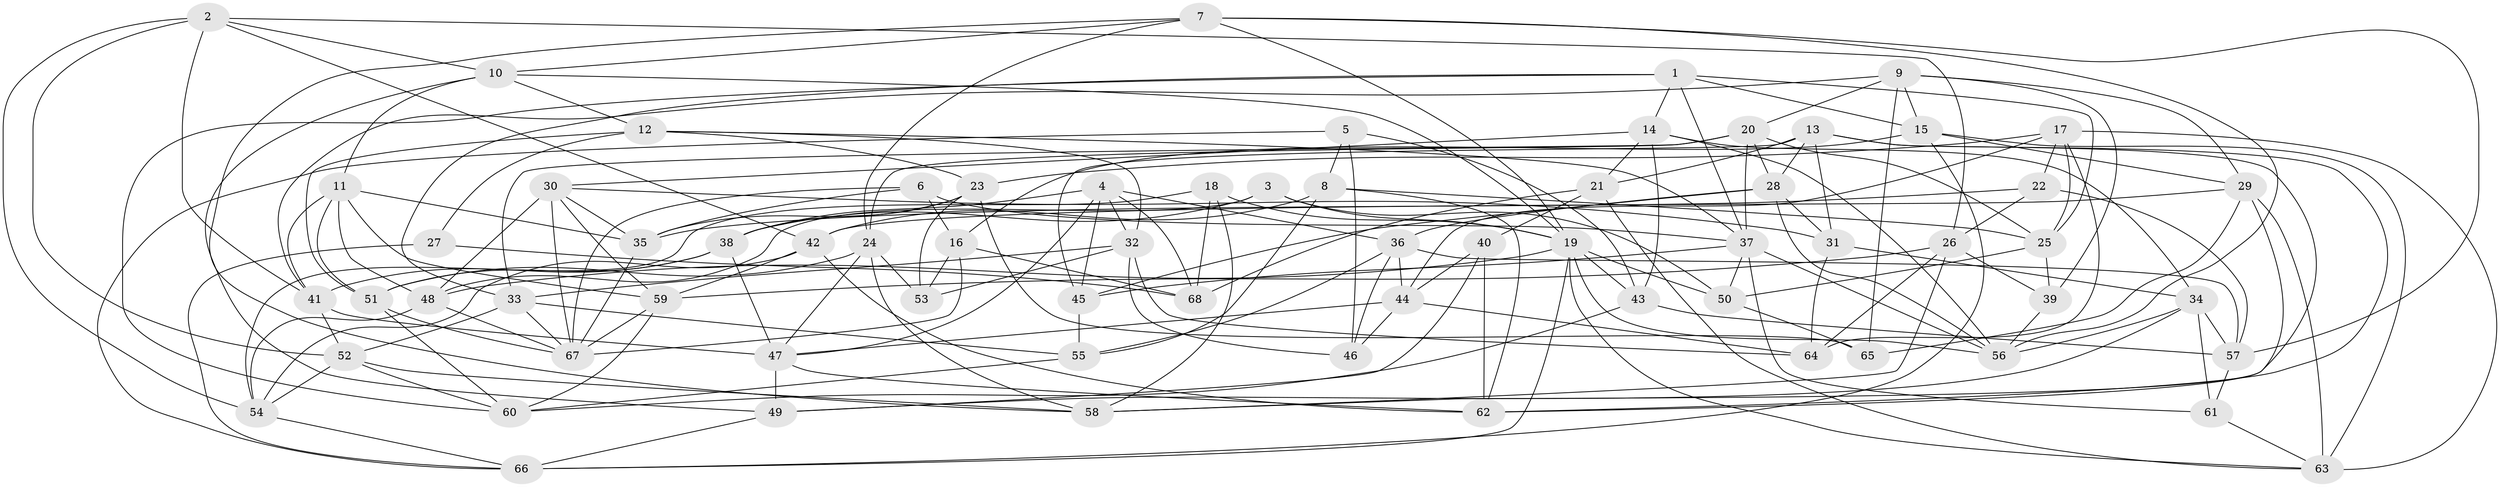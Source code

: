 // original degree distribution, {4: 1.0}
// Generated by graph-tools (version 1.1) at 2025/03/03/09/25 03:03:05]
// undirected, 68 vertices, 191 edges
graph export_dot {
graph [start="1"]
  node [color=gray90,style=filled];
  1;
  2;
  3;
  4;
  5;
  6;
  7;
  8;
  9;
  10;
  11;
  12;
  13;
  14;
  15;
  16;
  17;
  18;
  19;
  20;
  21;
  22;
  23;
  24;
  25;
  26;
  27;
  28;
  29;
  30;
  31;
  32;
  33;
  34;
  35;
  36;
  37;
  38;
  39;
  40;
  41;
  42;
  43;
  44;
  45;
  46;
  47;
  48;
  49;
  50;
  51;
  52;
  53;
  54;
  55;
  56;
  57;
  58;
  59;
  60;
  61;
  62;
  63;
  64;
  65;
  66;
  67;
  68;
  1 -- 14 [weight=1.0];
  1 -- 15 [weight=1.0];
  1 -- 25 [weight=1.0];
  1 -- 33 [weight=1.0];
  1 -- 37 [weight=1.0];
  1 -- 60 [weight=1.0];
  2 -- 10 [weight=1.0];
  2 -- 26 [weight=1.0];
  2 -- 41 [weight=1.0];
  2 -- 42 [weight=1.0];
  2 -- 52 [weight=1.0];
  2 -- 54 [weight=1.0];
  3 -- 19 [weight=1.0];
  3 -- 38 [weight=1.0];
  3 -- 48 [weight=1.0];
  3 -- 50 [weight=1.0];
  4 -- 32 [weight=1.0];
  4 -- 36 [weight=1.0];
  4 -- 38 [weight=1.0];
  4 -- 45 [weight=1.0];
  4 -- 47 [weight=1.0];
  4 -- 68 [weight=1.0];
  5 -- 8 [weight=2.0];
  5 -- 43 [weight=2.0];
  5 -- 46 [weight=1.0];
  5 -- 66 [weight=1.0];
  6 -- 16 [weight=1.0];
  6 -- 35 [weight=1.0];
  6 -- 37 [weight=1.0];
  6 -- 67 [weight=1.0];
  7 -- 10 [weight=1.0];
  7 -- 19 [weight=1.0];
  7 -- 24 [weight=1.0];
  7 -- 56 [weight=1.0];
  7 -- 57 [weight=1.0];
  7 -- 58 [weight=1.0];
  8 -- 25 [weight=1.0];
  8 -- 42 [weight=1.0];
  8 -- 55 [weight=1.0];
  8 -- 62 [weight=1.0];
  9 -- 15 [weight=1.0];
  9 -- 20 [weight=1.0];
  9 -- 29 [weight=1.0];
  9 -- 39 [weight=1.0];
  9 -- 41 [weight=1.0];
  9 -- 65 [weight=1.0];
  10 -- 11 [weight=1.0];
  10 -- 12 [weight=1.0];
  10 -- 19 [weight=1.0];
  10 -- 49 [weight=1.0];
  11 -- 35 [weight=1.0];
  11 -- 41 [weight=1.0];
  11 -- 48 [weight=1.0];
  11 -- 51 [weight=1.0];
  11 -- 59 [weight=1.0];
  12 -- 23 [weight=1.0];
  12 -- 27 [weight=1.0];
  12 -- 32 [weight=1.0];
  12 -- 37 [weight=1.0];
  12 -- 51 [weight=1.0];
  13 -- 21 [weight=1.0];
  13 -- 28 [weight=1.0];
  13 -- 31 [weight=1.0];
  13 -- 45 [weight=1.0];
  13 -- 58 [weight=1.0];
  13 -- 62 [weight=1.0];
  14 -- 21 [weight=1.0];
  14 -- 30 [weight=1.0];
  14 -- 34 [weight=1.0];
  14 -- 43 [weight=1.0];
  14 -- 56 [weight=1.0];
  15 -- 16 [weight=1.0];
  15 -- 29 [weight=1.0];
  15 -- 63 [weight=1.0];
  15 -- 66 [weight=1.0];
  16 -- 53 [weight=1.0];
  16 -- 67 [weight=1.0];
  16 -- 68 [weight=2.0];
  17 -- 22 [weight=1.0];
  17 -- 23 [weight=1.0];
  17 -- 25 [weight=1.0];
  17 -- 44 [weight=1.0];
  17 -- 63 [weight=1.0];
  17 -- 64 [weight=1.0];
  18 -- 19 [weight=1.0];
  18 -- 54 [weight=1.0];
  18 -- 58 [weight=1.0];
  18 -- 68 [weight=1.0];
  19 -- 43 [weight=1.0];
  19 -- 48 [weight=1.0];
  19 -- 50 [weight=1.0];
  19 -- 56 [weight=1.0];
  19 -- 63 [weight=1.0];
  19 -- 66 [weight=1.0];
  20 -- 24 [weight=1.0];
  20 -- 25 [weight=1.0];
  20 -- 28 [weight=1.0];
  20 -- 33 [weight=1.0];
  20 -- 37 [weight=1.0];
  21 -- 40 [weight=1.0];
  21 -- 63 [weight=1.0];
  21 -- 68 [weight=2.0];
  22 -- 26 [weight=1.0];
  22 -- 35 [weight=1.0];
  22 -- 57 [weight=1.0];
  23 -- 35 [weight=1.0];
  23 -- 38 [weight=1.0];
  23 -- 53 [weight=1.0];
  23 -- 65 [weight=1.0];
  24 -- 47 [weight=1.0];
  24 -- 51 [weight=1.0];
  24 -- 53 [weight=1.0];
  24 -- 58 [weight=1.0];
  25 -- 39 [weight=1.0];
  25 -- 50 [weight=1.0];
  26 -- 39 [weight=1.0];
  26 -- 58 [weight=1.0];
  26 -- 59 [weight=1.0];
  26 -- 64 [weight=1.0];
  27 -- 66 [weight=1.0];
  27 -- 68 [weight=2.0];
  28 -- 31 [weight=1.0];
  28 -- 36 [weight=1.0];
  28 -- 45 [weight=1.0];
  28 -- 56 [weight=1.0];
  29 -- 42 [weight=1.0];
  29 -- 62 [weight=1.0];
  29 -- 63 [weight=1.0];
  29 -- 65 [weight=1.0];
  30 -- 31 [weight=1.0];
  30 -- 35 [weight=1.0];
  30 -- 48 [weight=1.0];
  30 -- 59 [weight=1.0];
  30 -- 67 [weight=1.0];
  31 -- 34 [weight=1.0];
  31 -- 64 [weight=2.0];
  32 -- 33 [weight=1.0];
  32 -- 46 [weight=1.0];
  32 -- 53 [weight=1.0];
  32 -- 64 [weight=1.0];
  33 -- 52 [weight=1.0];
  33 -- 55 [weight=1.0];
  33 -- 67 [weight=1.0];
  34 -- 49 [weight=1.0];
  34 -- 56 [weight=1.0];
  34 -- 57 [weight=1.0];
  34 -- 61 [weight=1.0];
  35 -- 67 [weight=1.0];
  36 -- 44 [weight=1.0];
  36 -- 46 [weight=1.0];
  36 -- 55 [weight=1.0];
  36 -- 57 [weight=1.0];
  37 -- 45 [weight=1.0];
  37 -- 50 [weight=2.0];
  37 -- 56 [weight=2.0];
  37 -- 61 [weight=1.0];
  38 -- 41 [weight=1.0];
  38 -- 47 [weight=1.0];
  38 -- 51 [weight=1.0];
  39 -- 56 [weight=1.0];
  40 -- 44 [weight=1.0];
  40 -- 49 [weight=1.0];
  40 -- 62 [weight=1.0];
  41 -- 47 [weight=1.0];
  41 -- 52 [weight=1.0];
  42 -- 54 [weight=1.0];
  42 -- 59 [weight=1.0];
  42 -- 62 [weight=1.0];
  43 -- 57 [weight=1.0];
  43 -- 60 [weight=1.0];
  44 -- 46 [weight=1.0];
  44 -- 47 [weight=1.0];
  44 -- 64 [weight=1.0];
  45 -- 55 [weight=2.0];
  47 -- 49 [weight=2.0];
  47 -- 62 [weight=1.0];
  48 -- 54 [weight=1.0];
  48 -- 67 [weight=1.0];
  49 -- 66 [weight=1.0];
  50 -- 65 [weight=1.0];
  51 -- 60 [weight=1.0];
  51 -- 67 [weight=1.0];
  52 -- 54 [weight=1.0];
  52 -- 58 [weight=1.0];
  52 -- 60 [weight=1.0];
  54 -- 66 [weight=1.0];
  55 -- 60 [weight=1.0];
  57 -- 61 [weight=1.0];
  59 -- 60 [weight=1.0];
  59 -- 67 [weight=1.0];
  61 -- 63 [weight=1.0];
}
